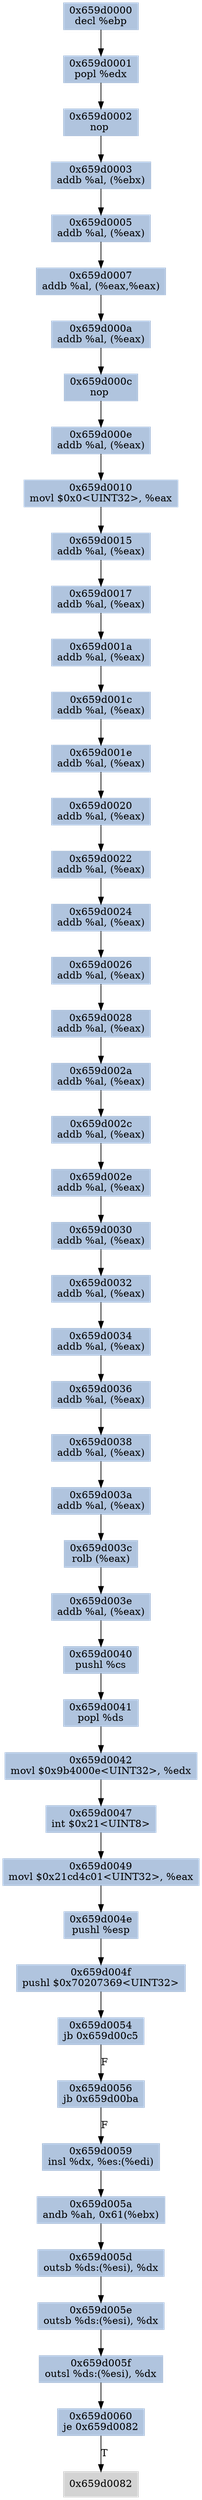 digraph G {
node[shape=rectangle,style=filled,fillcolor=lightsteelblue,color=lightsteelblue]
bgcolor="transparent"
a0x659d0000decl_ebp[label="0x659d0000\ndecl %ebp"];
a0x659d0001popl_edx[label="0x659d0001\npopl %edx"];
a0x659d0002nop_[label="0x659d0002\nnop "];
a0x659d0003addb_al_ebx_[label="0x659d0003\naddb %al, (%ebx)"];
a0x659d0005addb_al_eax_[label="0x659d0005\naddb %al, (%eax)"];
a0x659d0007addb_al_eaxeax_[label="0x659d0007\naddb %al, (%eax,%eax)"];
a0x659d000aaddb_al_eax_[label="0x659d000a\naddb %al, (%eax)"];
a0x659d000cnop_[label="0x659d000c\nnop "];
a0x659d000eaddb_al_eax_[label="0x659d000e\naddb %al, (%eax)"];
a0x659d0010movl_0x0UINT32_eax[label="0x659d0010\nmovl $0x0<UINT32>, %eax"];
a0x659d0015addb_al_eax_[label="0x659d0015\naddb %al, (%eax)"];
a0x659d0017addb_al_eax_[label="0x659d0017\naddb %al, (%eax)"];
a0x659d001aaddb_al_eax_[label="0x659d001a\naddb %al, (%eax)"];
a0x659d001caddb_al_eax_[label="0x659d001c\naddb %al, (%eax)"];
a0x659d001eaddb_al_eax_[label="0x659d001e\naddb %al, (%eax)"];
a0x659d0020addb_al_eax_[label="0x659d0020\naddb %al, (%eax)"];
a0x659d0022addb_al_eax_[label="0x659d0022\naddb %al, (%eax)"];
a0x659d0024addb_al_eax_[label="0x659d0024\naddb %al, (%eax)"];
a0x659d0026addb_al_eax_[label="0x659d0026\naddb %al, (%eax)"];
a0x659d0028addb_al_eax_[label="0x659d0028\naddb %al, (%eax)"];
a0x659d002aaddb_al_eax_[label="0x659d002a\naddb %al, (%eax)"];
a0x659d002caddb_al_eax_[label="0x659d002c\naddb %al, (%eax)"];
a0x659d002eaddb_al_eax_[label="0x659d002e\naddb %al, (%eax)"];
a0x659d0030addb_al_eax_[label="0x659d0030\naddb %al, (%eax)"];
a0x659d0032addb_al_eax_[label="0x659d0032\naddb %al, (%eax)"];
a0x659d0034addb_al_eax_[label="0x659d0034\naddb %al, (%eax)"];
a0x659d0036addb_al_eax_[label="0x659d0036\naddb %al, (%eax)"];
a0x659d0038addb_al_eax_[label="0x659d0038\naddb %al, (%eax)"];
a0x659d003aaddb_al_eax_[label="0x659d003a\naddb %al, (%eax)"];
a0x659d003crolb_eax_[label="0x659d003c\nrolb (%eax)"];
a0x659d003eaddb_al_eax_[label="0x659d003e\naddb %al, (%eax)"];
a0x659d0040pushl_cs[label="0x659d0040\npushl %cs"];
a0x659d0041popl_ds[label="0x659d0041\npopl %ds"];
a0x659d0042movl_0x9b4000eUINT32_edx[label="0x659d0042\nmovl $0x9b4000e<UINT32>, %edx"];
a0x659d0047int_0x21UINT8[label="0x659d0047\nint $0x21<UINT8>"];
a0x659d0049movl_0x21cd4c01UINT32_eax[label="0x659d0049\nmovl $0x21cd4c01<UINT32>, %eax"];
a0x659d004epushl_esp[label="0x659d004e\npushl %esp"];
a0x659d004fpushl_0x70207369UINT32[label="0x659d004f\npushl $0x70207369<UINT32>"];
a0x659d0054jb_0x659d00c5[label="0x659d0054\njb 0x659d00c5"];
a0x659d0056jb_0x659d00ba[label="0x659d0056\njb 0x659d00ba"];
a0x659d0059insl_dx_es_edi_[label="0x659d0059\ninsl %dx, %es:(%edi)"];
a0x659d005aandb_ah_0x61ebx_[label="0x659d005a\nandb %ah, 0x61(%ebx)"];
a0x659d005doutsb_ds_esi__dx[label="0x659d005d\noutsb %ds:(%esi), %dx"];
a0x659d005eoutsb_ds_esi__dx[label="0x659d005e\noutsb %ds:(%esi), %dx"];
a0x659d005foutsl_ds_esi__dx[label="0x659d005f\noutsl %ds:(%esi), %dx"];
a0x659d0060je_0x659d0082[label="0x659d0060\nje 0x659d0082"];
a0x659d0082[label="0x659d0082",color="lightgrey",fillcolor="lightgrey"];
a0x659d0000decl_ebp -> a0x659d0001popl_edx [color="#000000"];
a0x659d0001popl_edx -> a0x659d0002nop_ [color="#000000"];
a0x659d0002nop_ -> a0x659d0003addb_al_ebx_ [color="#000000"];
a0x659d0003addb_al_ebx_ -> a0x659d0005addb_al_eax_ [color="#000000"];
a0x659d0005addb_al_eax_ -> a0x659d0007addb_al_eaxeax_ [color="#000000"];
a0x659d0007addb_al_eaxeax_ -> a0x659d000aaddb_al_eax_ [color="#000000"];
a0x659d000aaddb_al_eax_ -> a0x659d000cnop_ [color="#000000"];
a0x659d000cnop_ -> a0x659d000eaddb_al_eax_ [color="#000000"];
a0x659d000eaddb_al_eax_ -> a0x659d0010movl_0x0UINT32_eax [color="#000000"];
a0x659d0010movl_0x0UINT32_eax -> a0x659d0015addb_al_eax_ [color="#000000"];
a0x659d0015addb_al_eax_ -> a0x659d0017addb_al_eax_ [color="#000000"];
a0x659d0017addb_al_eax_ -> a0x659d001aaddb_al_eax_ [color="#000000"];
a0x659d001aaddb_al_eax_ -> a0x659d001caddb_al_eax_ [color="#000000"];
a0x659d001caddb_al_eax_ -> a0x659d001eaddb_al_eax_ [color="#000000"];
a0x659d001eaddb_al_eax_ -> a0x659d0020addb_al_eax_ [color="#000000"];
a0x659d0020addb_al_eax_ -> a0x659d0022addb_al_eax_ [color="#000000"];
a0x659d0022addb_al_eax_ -> a0x659d0024addb_al_eax_ [color="#000000"];
a0x659d0024addb_al_eax_ -> a0x659d0026addb_al_eax_ [color="#000000"];
a0x659d0026addb_al_eax_ -> a0x659d0028addb_al_eax_ [color="#000000"];
a0x659d0028addb_al_eax_ -> a0x659d002aaddb_al_eax_ [color="#000000"];
a0x659d002aaddb_al_eax_ -> a0x659d002caddb_al_eax_ [color="#000000"];
a0x659d002caddb_al_eax_ -> a0x659d002eaddb_al_eax_ [color="#000000"];
a0x659d002eaddb_al_eax_ -> a0x659d0030addb_al_eax_ [color="#000000"];
a0x659d0030addb_al_eax_ -> a0x659d0032addb_al_eax_ [color="#000000"];
a0x659d0032addb_al_eax_ -> a0x659d0034addb_al_eax_ [color="#000000"];
a0x659d0034addb_al_eax_ -> a0x659d0036addb_al_eax_ [color="#000000"];
a0x659d0036addb_al_eax_ -> a0x659d0038addb_al_eax_ [color="#000000"];
a0x659d0038addb_al_eax_ -> a0x659d003aaddb_al_eax_ [color="#000000"];
a0x659d003aaddb_al_eax_ -> a0x659d003crolb_eax_ [color="#000000"];
a0x659d003crolb_eax_ -> a0x659d003eaddb_al_eax_ [color="#000000"];
a0x659d003eaddb_al_eax_ -> a0x659d0040pushl_cs [color="#000000"];
a0x659d0040pushl_cs -> a0x659d0041popl_ds [color="#000000"];
a0x659d0041popl_ds -> a0x659d0042movl_0x9b4000eUINT32_edx [color="#000000"];
a0x659d0042movl_0x9b4000eUINT32_edx -> a0x659d0047int_0x21UINT8 [color="#000000"];
a0x659d0047int_0x21UINT8 -> a0x659d0049movl_0x21cd4c01UINT32_eax [color="#000000"];
a0x659d0049movl_0x21cd4c01UINT32_eax -> a0x659d004epushl_esp [color="#000000"];
a0x659d004epushl_esp -> a0x659d004fpushl_0x70207369UINT32 [color="#000000"];
a0x659d004fpushl_0x70207369UINT32 -> a0x659d0054jb_0x659d00c5 [color="#000000"];
a0x659d0054jb_0x659d00c5 -> a0x659d0056jb_0x659d00ba [color="#000000",label="F"];
a0x659d0056jb_0x659d00ba -> a0x659d0059insl_dx_es_edi_ [color="#000000",label="F"];
a0x659d0059insl_dx_es_edi_ -> a0x659d005aandb_ah_0x61ebx_ [color="#000000"];
a0x659d005aandb_ah_0x61ebx_ -> a0x659d005doutsb_ds_esi__dx [color="#000000"];
a0x659d005doutsb_ds_esi__dx -> a0x659d005eoutsb_ds_esi__dx [color="#000000"];
a0x659d005eoutsb_ds_esi__dx -> a0x659d005foutsl_ds_esi__dx [color="#000000"];
a0x659d005foutsl_ds_esi__dx -> a0x659d0060je_0x659d0082 [color="#000000"];
a0x659d0060je_0x659d0082 -> a0x659d0082 [color="#000000",label="T"];
}
